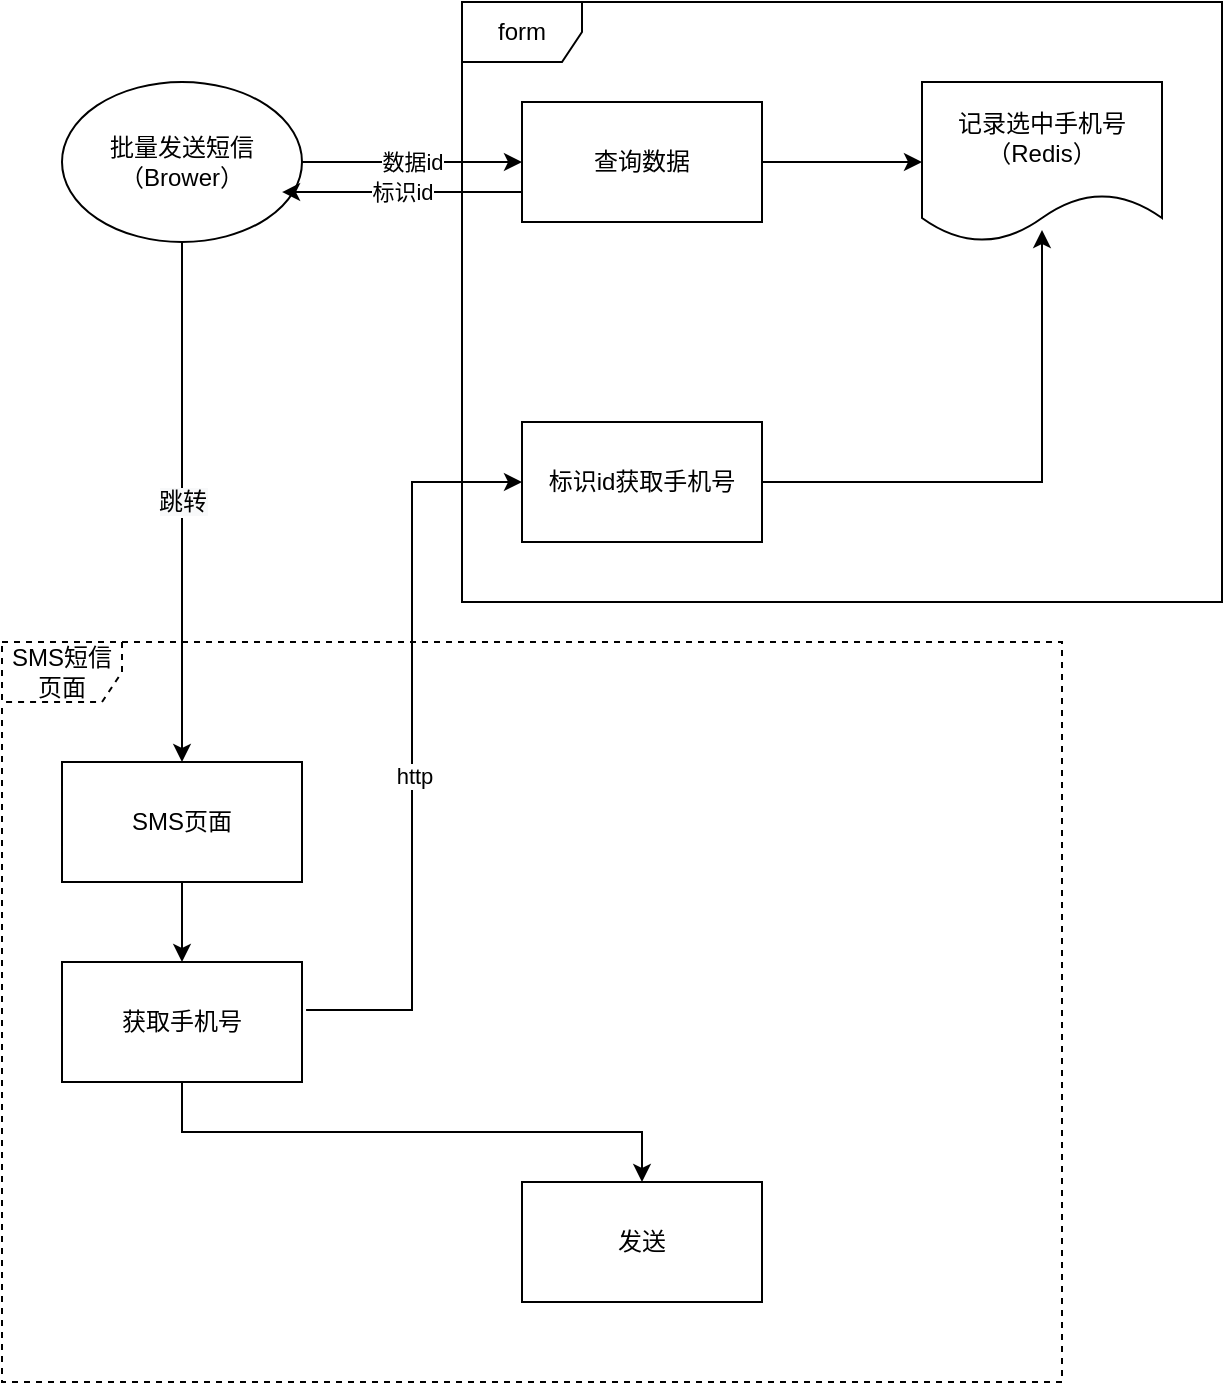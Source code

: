 <mxfile version="13.7.9" type="github">
  <diagram id="wBptbbUKilriouOjg9gn" name="第 1 页">
    <mxGraphModel dx="1422" dy="764" grid="1" gridSize="10" guides="1" tooltips="1" connect="1" arrows="1" fold="1" page="1" pageScale="1" pageWidth="827" pageHeight="1169" math="0" shadow="0">
      <root>
        <mxCell id="0" />
        <mxCell id="1" parent="0" />
        <mxCell id="wqrN-mfLRdxK1pLGfhty-18" value="SMS短信页面" style="shape=umlFrame;whiteSpace=wrap;html=1;dashed=1;" vertex="1" parent="1">
          <mxGeometry x="60" y="560" width="530" height="370" as="geometry" />
        </mxCell>
        <mxCell id="wqrN-mfLRdxK1pLGfhty-4" value="数据id" style="edgeStyle=orthogonalEdgeStyle;rounded=0;orthogonalLoop=1;jettySize=auto;html=1;exitX=1;exitY=0.5;exitDx=0;exitDy=0;" edge="1" parent="1" source="wqrN-mfLRdxK1pLGfhty-1" target="wqrN-mfLRdxK1pLGfhty-3">
          <mxGeometry relative="1" as="geometry" />
        </mxCell>
        <mxCell id="wqrN-mfLRdxK1pLGfhty-11" value="&lt;meta charset=&quot;utf-8&quot;&gt;&lt;span style=&quot;color: rgb(0, 0, 0); font-family: helvetica; font-size: 12px; font-style: normal; font-weight: 400; letter-spacing: normal; text-align: center; text-indent: 0px; text-transform: none; word-spacing: 0px; background-color: rgb(248, 249, 250); display: inline; float: none;&quot;&gt;跳转&lt;/span&gt;" style="edgeStyle=orthogonalEdgeStyle;rounded=0;orthogonalLoop=1;jettySize=auto;html=1;exitX=0.5;exitY=1;exitDx=0;exitDy=0;entryX=0.5;entryY=0;entryDx=0;entryDy=0;" edge="1" parent="1" source="wqrN-mfLRdxK1pLGfhty-1" target="wqrN-mfLRdxK1pLGfhty-12">
          <mxGeometry relative="1" as="geometry">
            <mxPoint x="150" y="420" as="targetPoint" />
          </mxGeometry>
        </mxCell>
        <mxCell id="wqrN-mfLRdxK1pLGfhty-1" value="批量发送短信&lt;br&gt;（Brower）" style="ellipse;whiteSpace=wrap;html=1;" vertex="1" parent="1">
          <mxGeometry x="90" y="280" width="120" height="80" as="geometry" />
        </mxCell>
        <mxCell id="wqrN-mfLRdxK1pLGfhty-2" value="form" style="shape=umlFrame;whiteSpace=wrap;html=1;" vertex="1" parent="1">
          <mxGeometry x="290" y="240" width="380" height="300" as="geometry" />
        </mxCell>
        <mxCell id="wqrN-mfLRdxK1pLGfhty-6" style="edgeStyle=orthogonalEdgeStyle;rounded=0;orthogonalLoop=1;jettySize=auto;html=1;entryX=0;entryY=0.5;entryDx=0;entryDy=0;" edge="1" parent="1" source="wqrN-mfLRdxK1pLGfhty-3" target="wqrN-mfLRdxK1pLGfhty-5">
          <mxGeometry relative="1" as="geometry" />
        </mxCell>
        <mxCell id="wqrN-mfLRdxK1pLGfhty-10" value="标识id" style="edgeStyle=orthogonalEdgeStyle;rounded=0;orthogonalLoop=1;jettySize=auto;html=1;exitX=0;exitY=0.75;exitDx=0;exitDy=0;entryX=0.917;entryY=0.688;entryDx=0;entryDy=0;entryPerimeter=0;" edge="1" parent="1" source="wqrN-mfLRdxK1pLGfhty-3" target="wqrN-mfLRdxK1pLGfhty-1">
          <mxGeometry relative="1" as="geometry" />
        </mxCell>
        <mxCell id="wqrN-mfLRdxK1pLGfhty-3" value="查询数据" style="rounded=0;whiteSpace=wrap;html=1;" vertex="1" parent="1">
          <mxGeometry x="320" y="290" width="120" height="60" as="geometry" />
        </mxCell>
        <mxCell id="wqrN-mfLRdxK1pLGfhty-5" value="记录选中手机号&lt;br&gt;（Redis）" style="shape=document;whiteSpace=wrap;html=1;boundedLbl=1;" vertex="1" parent="1">
          <mxGeometry x="520" y="280" width="120" height="80" as="geometry" />
        </mxCell>
        <mxCell id="wqrN-mfLRdxK1pLGfhty-14" value="" style="edgeStyle=orthogonalEdgeStyle;rounded=0;orthogonalLoop=1;jettySize=auto;html=1;entryX=0;entryY=0.5;entryDx=0;entryDy=0;exitX=1.017;exitY=0.4;exitDx=0;exitDy=0;exitPerimeter=0;" edge="1" parent="1" source="wqrN-mfLRdxK1pLGfhty-21" target="wqrN-mfLRdxK1pLGfhty-13">
          <mxGeometry relative="1" as="geometry" />
        </mxCell>
        <mxCell id="wqrN-mfLRdxK1pLGfhty-25" value="http" style="edgeLabel;html=1;align=center;verticalAlign=middle;resizable=0;points=[];" vertex="1" connectable="0" parent="wqrN-mfLRdxK1pLGfhty-14">
          <mxGeometry x="-0.086" y="-1" relative="1" as="geometry">
            <mxPoint as="offset" />
          </mxGeometry>
        </mxCell>
        <mxCell id="wqrN-mfLRdxK1pLGfhty-22" style="edgeStyle=orthogonalEdgeStyle;rounded=0;orthogonalLoop=1;jettySize=auto;html=1;exitX=0.5;exitY=1;exitDx=0;exitDy=0;" edge="1" parent="1" source="wqrN-mfLRdxK1pLGfhty-12" target="wqrN-mfLRdxK1pLGfhty-21">
          <mxGeometry relative="1" as="geometry" />
        </mxCell>
        <mxCell id="wqrN-mfLRdxK1pLGfhty-12" value="SMS页面" style="rounded=0;whiteSpace=wrap;html=1;" vertex="1" parent="1">
          <mxGeometry x="90" y="620" width="120" height="60" as="geometry" />
        </mxCell>
        <mxCell id="wqrN-mfLRdxK1pLGfhty-16" style="edgeStyle=orthogonalEdgeStyle;rounded=0;orthogonalLoop=1;jettySize=auto;html=1;entryX=0.5;entryY=0.925;entryDx=0;entryDy=0;entryPerimeter=0;" edge="1" parent="1" source="wqrN-mfLRdxK1pLGfhty-13" target="wqrN-mfLRdxK1pLGfhty-5">
          <mxGeometry relative="1" as="geometry">
            <mxPoint x="580" y="370" as="targetPoint" />
          </mxGeometry>
        </mxCell>
        <mxCell id="wqrN-mfLRdxK1pLGfhty-13" value="标识id获取手机号" style="rounded=0;whiteSpace=wrap;html=1;" vertex="1" parent="1">
          <mxGeometry x="320" y="450" width="120" height="60" as="geometry" />
        </mxCell>
        <mxCell id="wqrN-mfLRdxK1pLGfhty-17" value="发送" style="rounded=0;whiteSpace=wrap;html=1;" vertex="1" parent="1">
          <mxGeometry x="320" y="830" width="120" height="60" as="geometry" />
        </mxCell>
        <mxCell id="wqrN-mfLRdxK1pLGfhty-24" style="edgeStyle=orthogonalEdgeStyle;rounded=0;orthogonalLoop=1;jettySize=auto;html=1;exitX=0.5;exitY=1;exitDx=0;exitDy=0;" edge="1" parent="1" source="wqrN-mfLRdxK1pLGfhty-21" target="wqrN-mfLRdxK1pLGfhty-17">
          <mxGeometry relative="1" as="geometry" />
        </mxCell>
        <mxCell id="wqrN-mfLRdxK1pLGfhty-21" value="获取手机号" style="rounded=0;whiteSpace=wrap;html=1;" vertex="1" parent="1">
          <mxGeometry x="90" y="720" width="120" height="60" as="geometry" />
        </mxCell>
      </root>
    </mxGraphModel>
  </diagram>
</mxfile>
